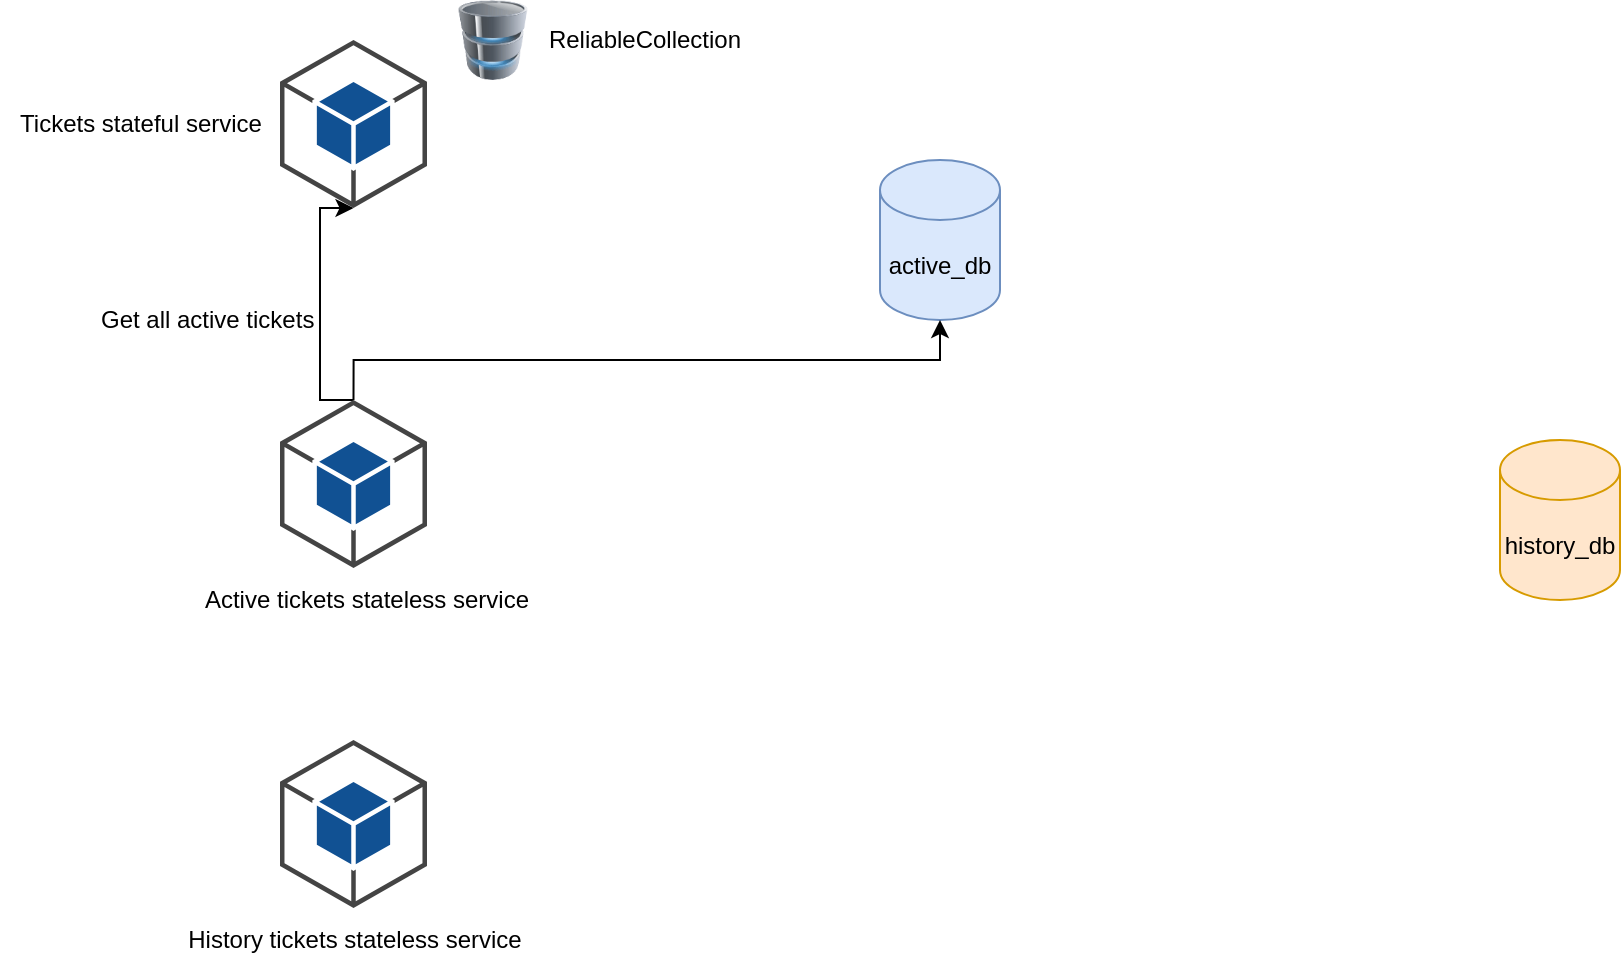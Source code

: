 <mxfile version="16.2.7" type="device"><diagram id="LZoV8xKwc82i5dsOWNC7" name="Page-1"><mxGraphModel dx="2009" dy="637" grid="1" gridSize="10" guides="1" tooltips="1" connect="1" arrows="1" fold="1" page="1" pageScale="1" pageWidth="827" pageHeight="1169" math="0" shadow="0"><root><mxCell id="0"/><mxCell id="1" parent="0"/><mxCell id="iBNx2A_JXcmNaTeZEndT-1" value="active_db" style="shape=cylinder3;whiteSpace=wrap;html=1;boundedLbl=1;backgroundOutline=1;size=15;fillColor=#dae8fc;strokeColor=#6c8ebf;" vertex="1" parent="1"><mxGeometry x="360" y="90" width="60" height="80" as="geometry"/></mxCell><mxCell id="iBNx2A_JXcmNaTeZEndT-2" value="history_db" style="shape=cylinder3;whiteSpace=wrap;html=1;boundedLbl=1;backgroundOutline=1;size=15;fillColor=#ffe6cc;strokeColor=#d79b00;" vertex="1" parent="1"><mxGeometry x="670" y="230" width="60" height="80" as="geometry"/></mxCell><mxCell id="iBNx2A_JXcmNaTeZEndT-7" value="" style="outlineConnect=0;dashed=0;verticalLabelPosition=bottom;verticalAlign=top;align=center;html=1;shape=mxgraph.aws3.android;fillColor=#115193;gradientColor=none;" vertex="1" parent="1"><mxGeometry x="60" y="30" width="73.5" height="84" as="geometry"/></mxCell><mxCell id="iBNx2A_JXcmNaTeZEndT-8" value="Tickets stateful service" style="text;html=1;align=center;verticalAlign=middle;resizable=0;points=[];autosize=1;strokeColor=none;fillColor=none;" vertex="1" parent="1"><mxGeometry x="-80" y="62" width="140" height="20" as="geometry"/></mxCell><mxCell id="iBNx2A_JXcmNaTeZEndT-17" style="edgeStyle=orthogonalEdgeStyle;rounded=0;orthogonalLoop=1;jettySize=auto;html=1;exitX=0.5;exitY=0;exitDx=0;exitDy=0;exitPerimeter=0;entryX=0.5;entryY=1;entryDx=0;entryDy=0;entryPerimeter=0;" edge="1" parent="1" source="iBNx2A_JXcmNaTeZEndT-9" target="iBNx2A_JXcmNaTeZEndT-7"><mxGeometry relative="1" as="geometry"><Array as="points"><mxPoint x="80" y="210"/><mxPoint x="80" y="114"/></Array></mxGeometry></mxCell><mxCell id="iBNx2A_JXcmNaTeZEndT-21" style="edgeStyle=orthogonalEdgeStyle;rounded=0;orthogonalLoop=1;jettySize=auto;html=1;exitX=0.5;exitY=0;exitDx=0;exitDy=0;exitPerimeter=0;entryX=0.5;entryY=1;entryDx=0;entryDy=0;entryPerimeter=0;" edge="1" parent="1" source="iBNx2A_JXcmNaTeZEndT-9" target="iBNx2A_JXcmNaTeZEndT-1"><mxGeometry relative="1" as="geometry"/></mxCell><mxCell id="iBNx2A_JXcmNaTeZEndT-9" value="" style="outlineConnect=0;dashed=0;verticalLabelPosition=bottom;verticalAlign=top;align=center;html=1;shape=mxgraph.aws3.android;fillColor=#115193;gradientColor=none;" vertex="1" parent="1"><mxGeometry x="60" y="210" width="73.5" height="84" as="geometry"/></mxCell><mxCell id="iBNx2A_JXcmNaTeZEndT-10" value="Active tickets stateless service" style="text;html=1;align=center;verticalAlign=middle;resizable=0;points=[];autosize=1;strokeColor=none;fillColor=none;" vertex="1" parent="1"><mxGeometry x="13" y="300" width="180" height="20" as="geometry"/></mxCell><mxCell id="iBNx2A_JXcmNaTeZEndT-11" value="" style="outlineConnect=0;dashed=0;verticalLabelPosition=bottom;verticalAlign=top;align=center;html=1;shape=mxgraph.aws3.android;fillColor=#115193;gradientColor=none;" vertex="1" parent="1"><mxGeometry x="60" y="380" width="73.5" height="84" as="geometry"/></mxCell><mxCell id="iBNx2A_JXcmNaTeZEndT-12" value="History tickets stateless service" style="text;html=1;align=center;verticalAlign=middle;resizable=0;points=[];autosize=1;strokeColor=none;fillColor=none;" vertex="1" parent="1"><mxGeometry x="6.75" y="470" width="180" height="20" as="geometry"/></mxCell><mxCell id="iBNx2A_JXcmNaTeZEndT-13" value="" style="image;html=1;image=img/lib/clip_art/computers/Database_128x128.png" vertex="1" parent="1"><mxGeometry x="140" y="10" width="53" height="40" as="geometry"/></mxCell><mxCell id="iBNx2A_JXcmNaTeZEndT-15" value="ReliableCollection&lt;br&gt;" style="text;html=1;align=center;verticalAlign=middle;resizable=0;points=[];autosize=1;strokeColor=none;fillColor=none;" vertex="1" parent="1"><mxGeometry x="186.75" y="20" width="110" height="20" as="geometry"/></mxCell><mxCell id="iBNx2A_JXcmNaTeZEndT-18" value="Get all active tickets&amp;nbsp;" style="text;html=1;align=center;verticalAlign=middle;resizable=0;points=[];autosize=1;strokeColor=none;fillColor=none;" vertex="1" parent="1"><mxGeometry x="-40" y="160" width="130" height="20" as="geometry"/></mxCell></root></mxGraphModel></diagram></mxfile>
